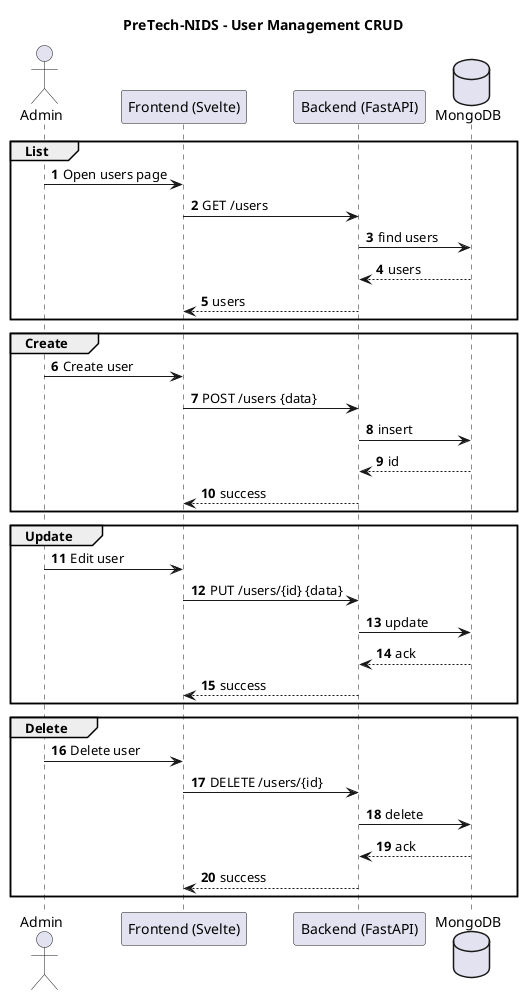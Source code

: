 @startuml
title PreTech-NIDS - User Management CRUD
hide circle
autonumber

actor Admin as "Admin"
participant FE as "Frontend (Svelte)"
participant BE as "Backend (FastAPI)"
database DB as "MongoDB"

group List
  Admin -> FE : Open users page
  FE -> BE : GET /users
  BE -> DB : find users
  DB --> BE : users
  BE --> FE : users
end

group Create
  Admin -> FE : Create user
  FE -> BE : POST /users {data}
  BE -> DB : insert
  DB --> BE : id
  BE --> FE : success
end

group Update
  Admin -> FE : Edit user
  FE -> BE : PUT /users/{id} {data}
  BE -> DB : update
  DB --> BE : ack
  BE --> FE : success
end

group Delete
  Admin -> FE : Delete user
  FE -> BE : DELETE /users/{id}
  BE -> DB : delete
  DB --> BE : ack
  BE --> FE : success
end
@enduml


